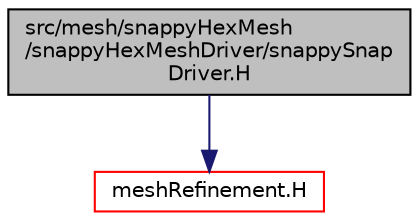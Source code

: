 digraph "src/mesh/snappyHexMesh/snappyHexMeshDriver/snappySnapDriver.H"
{
  bgcolor="transparent";
  edge [fontname="Helvetica",fontsize="10",labelfontname="Helvetica",labelfontsize="10"];
  node [fontname="Helvetica",fontsize="10",shape=record];
  Node0 [label="src/mesh/snappyHexMesh\l/snappyHexMeshDriver/snappySnap\lDriver.H",height=0.2,width=0.4,color="black", fillcolor="grey75", style="filled", fontcolor="black"];
  Node0 -> Node1 [color="midnightblue",fontsize="10",style="solid",fontname="Helvetica"];
  Node1 [label="meshRefinement.H",height=0.2,width=0.4,color="red",URL="$a07736.html"];
}
